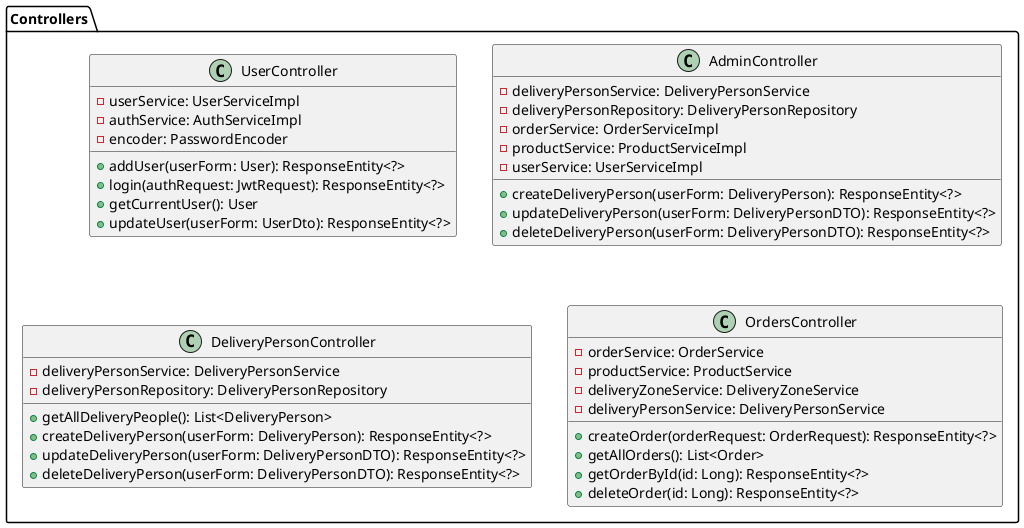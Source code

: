 @startuml

package "Controllers" {
    class UserController {
        -userService: UserServiceImpl
        -authService: AuthServiceImpl
        -encoder: PasswordEncoder
        +addUser(userForm: User): ResponseEntity<?>
        +login(authRequest: JwtRequest): ResponseEntity<?>
        +getCurrentUser(): User
        +updateUser(userForm: UserDto): ResponseEntity<?>
    }

    class AdminController {
        -deliveryPersonService: DeliveryPersonService
        -deliveryPersonRepository: DeliveryPersonRepository
        -orderService: OrderServiceImpl
        -productService: ProductServiceImpl
        -userService: UserServiceImpl
        +createDeliveryPerson(userForm: DeliveryPerson): ResponseEntity<?>
        +updateDeliveryPerson(userForm: DeliveryPersonDTO): ResponseEntity<?>
        +deleteDeliveryPerson(userForm: DeliveryPersonDTO): ResponseEntity<?>
    }

    class DeliveryPersonController {
        -deliveryPersonService: DeliveryPersonService
        -deliveryPersonRepository: DeliveryPersonRepository
        +getAllDeliveryPeople(): List<DeliveryPerson>
        +createDeliveryPerson(userForm: DeliveryPerson): ResponseEntity<?>
        +updateDeliveryPerson(userForm: DeliveryPersonDTO): ResponseEntity<?>
        +deleteDeliveryPerson(userForm: DeliveryPersonDTO): ResponseEntity<?>
    }

    class OrdersController {
        -orderService: OrderService
        -productService: ProductService
        -deliveryZoneService: DeliveryZoneService
        -deliveryPersonService: DeliveryPersonService
        +createOrder(orderRequest: OrderRequest): ResponseEntity<?>
        +getAllOrders(): List<Order>
        +getOrderById(id: Long): ResponseEntity<?>
        +deleteOrder(id: Long): ResponseEntity<?>
    }
}

@enduml 